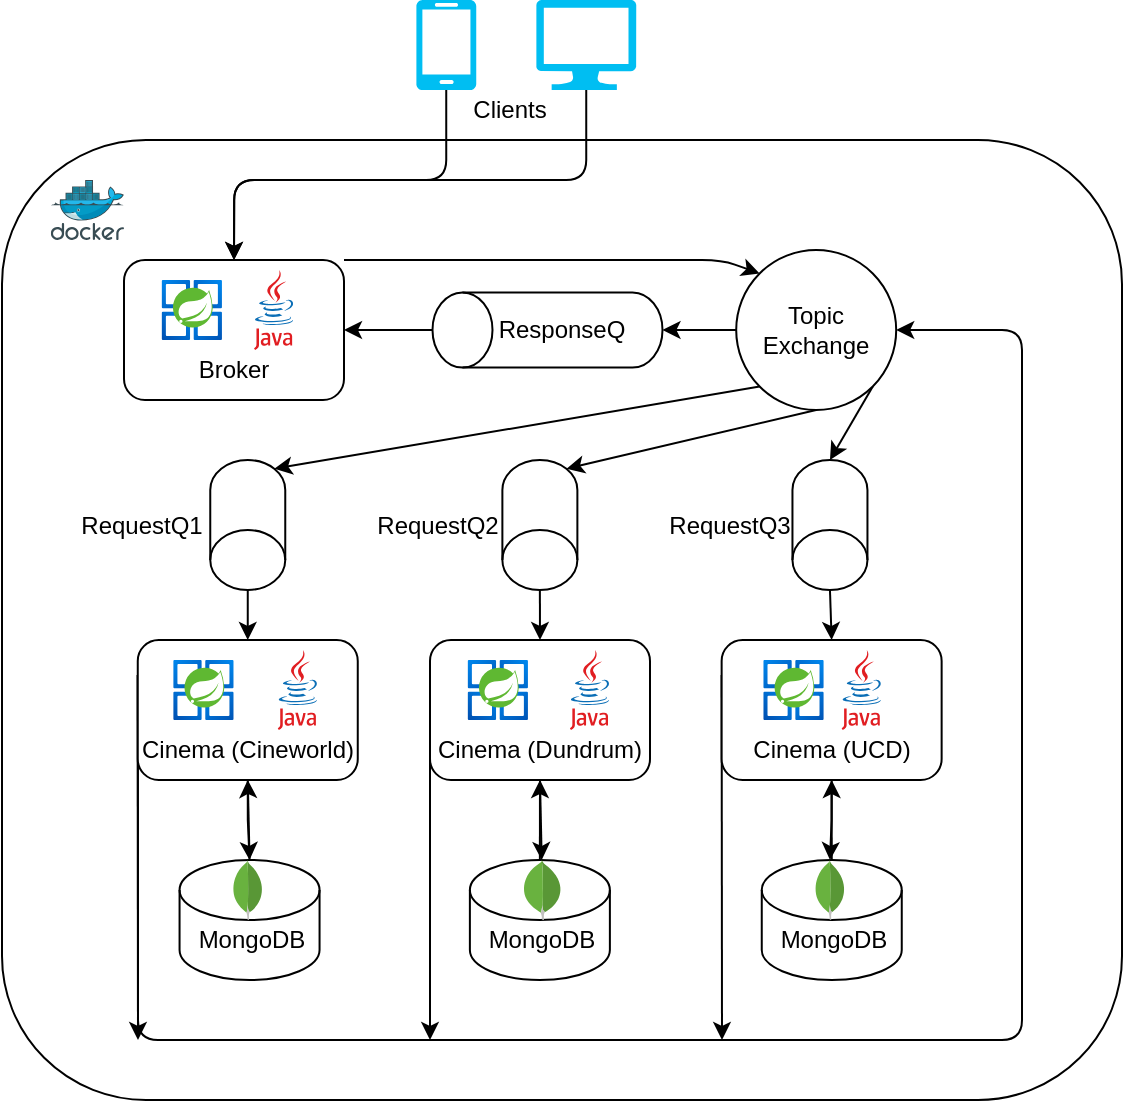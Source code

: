 <mxfile scale="3" border="0">
    <diagram id="qgYcY0n3wP_RTE-sAW_c" name="Page-1">
        <mxGraphModel dx="696" dy="527" grid="1" gridSize="10" guides="1" tooltips="1" connect="1" arrows="1" fold="1" page="1" pageScale="1" pageWidth="827" pageHeight="1169" math="0" shadow="0">
            <root>
                <mxCell id="0"/>
                <mxCell id="1" parent="0"/>
                <mxCell id="cWMBWz1hI2QJN9EcXbRC-1" value="" style="rounded=1;whiteSpace=wrap;html=1;" parent="1" vertex="1">
                    <mxGeometry x="160" y="140" width="560" height="480" as="geometry"/>
                </mxCell>
                <mxCell id="cWMBWz1hI2QJN9EcXbRC-2" value="" style="sketch=0;aspect=fixed;html=1;points=[];align=center;image;fontSize=12;image=img/lib/mscae/Docker.svg;" parent="1" vertex="1">
                    <mxGeometry x="184.41" y="160" width="36.59" height="30" as="geometry"/>
                </mxCell>
                <mxCell id="61" style="edgeStyle=none;html=1;exitX=0;exitY=0.25;exitDx=0;exitDy=0;entryX=1;entryY=0.5;entryDx=0;entryDy=0;" edge="1" parent="1" source="cWMBWz1hI2QJN9EcXbRC-3" target="44">
                    <mxGeometry relative="1" as="geometry">
                        <Array as="points">
                            <mxPoint x="228" y="590"/>
                            <mxPoint x="670" y="590"/>
                            <mxPoint x="670" y="408"/>
                            <mxPoint x="670" y="235"/>
                        </Array>
                    </mxGeometry>
                </mxCell>
                <mxCell id="69" style="edgeStyle=none;html=1;exitX=0;exitY=0.25;exitDx=0;exitDy=0;" edge="1" parent="1" source="cWMBWz1hI2QJN9EcXbRC-3">
                    <mxGeometry relative="1" as="geometry">
                        <mxPoint x="228" y="590" as="targetPoint"/>
                    </mxGeometry>
                </mxCell>
                <mxCell id="cWMBWz1hI2QJN9EcXbRC-3" value="" style="rounded=1;whiteSpace=wrap;html=1;" parent="1" vertex="1">
                    <mxGeometry x="227.88" y="390" width="110" height="70" as="geometry"/>
                </mxCell>
                <mxCell id="63" style="edgeStyle=none;html=1;exitX=0;exitY=0.25;exitDx=0;exitDy=0;" edge="1" parent="1" source="cWMBWz1hI2QJN9EcXbRC-5">
                    <mxGeometry relative="1" as="geometry">
                        <mxPoint x="374" y="590" as="targetPoint"/>
                    </mxGeometry>
                </mxCell>
                <mxCell id="cWMBWz1hI2QJN9EcXbRC-5" value="" style="rounded=1;whiteSpace=wrap;html=1;" parent="1" vertex="1">
                    <mxGeometry x="374" y="390" width="110" height="70" as="geometry"/>
                </mxCell>
                <mxCell id="64" style="edgeStyle=none;html=1;exitX=0;exitY=0.25;exitDx=0;exitDy=0;" edge="1" parent="1" source="cWMBWz1hI2QJN9EcXbRC-6">
                    <mxGeometry relative="1" as="geometry">
                        <mxPoint x="520" y="590" as="targetPoint"/>
                    </mxGeometry>
                </mxCell>
                <mxCell id="cWMBWz1hI2QJN9EcXbRC-6" value="" style="rounded=1;whiteSpace=wrap;html=1;" parent="1" vertex="1">
                    <mxGeometry x="519.82" y="390" width="110" height="70" as="geometry"/>
                </mxCell>
                <mxCell id="60" style="edgeStyle=none;html=1;exitX=1;exitY=0;exitDx=0;exitDy=0;entryX=0;entryY=0;entryDx=0;entryDy=0;" edge="1" parent="1" source="cWMBWz1hI2QJN9EcXbRC-7" target="44">
                    <mxGeometry relative="1" as="geometry">
                        <Array as="points">
                            <mxPoint x="520" y="200"/>
                        </Array>
                    </mxGeometry>
                </mxCell>
                <mxCell id="cWMBWz1hI2QJN9EcXbRC-7" value="" style="rounded=1;whiteSpace=wrap;html=1;" parent="1" vertex="1">
                    <mxGeometry x="221" y="200" width="110" height="70" as="geometry"/>
                </mxCell>
                <mxCell id="33" style="edgeStyle=none;html=1;exitX=0.5;exitY=1;exitDx=0;exitDy=0;exitPerimeter=0;entryX=0.5;entryY=0;entryDx=0;entryDy=0;" parent="1" source="cWMBWz1hI2QJN9EcXbRC-9" target="cWMBWz1hI2QJN9EcXbRC-7" edge="1">
                    <mxGeometry relative="1" as="geometry">
                        <Array as="points">
                            <mxPoint x="382.12" y="160"/>
                            <mxPoint x="276.12" y="160"/>
                        </Array>
                    </mxGeometry>
                </mxCell>
                <mxCell id="cWMBWz1hI2QJN9EcXbRC-9" value="" style="verticalLabelPosition=bottom;html=1;verticalAlign=top;align=center;strokeColor=none;fillColor=#00BEF2;shape=mxgraph.azure.mobile;pointerEvents=1;" parent="1" vertex="1">
                    <mxGeometry x="367.12" y="70" width="30" height="45" as="geometry"/>
                </mxCell>
                <mxCell id="34" style="edgeStyle=none;html=1;exitX=0.5;exitY=1;exitDx=0;exitDy=0;exitPerimeter=0;entryX=0.5;entryY=0;entryDx=0;entryDy=0;" parent="1" source="cWMBWz1hI2QJN9EcXbRC-10" target="cWMBWz1hI2QJN9EcXbRC-7" edge="1">
                    <mxGeometry relative="1" as="geometry">
                        <Array as="points">
                            <mxPoint x="452.12" y="160"/>
                            <mxPoint x="363.12" y="160"/>
                            <mxPoint x="276.12" y="160"/>
                        </Array>
                    </mxGeometry>
                </mxCell>
                <mxCell id="cWMBWz1hI2QJN9EcXbRC-10" value="" style="verticalLabelPosition=bottom;html=1;verticalAlign=top;align=center;strokeColor=none;fillColor=#00BEF2;shape=mxgraph.azure.computer;pointerEvents=1;" parent="1" vertex="1">
                    <mxGeometry x="427.12" y="70" width="50" height="45" as="geometry"/>
                </mxCell>
                <mxCell id="cWMBWz1hI2QJN9EcXbRC-11" value="Clients" style="text;html=1;strokeColor=none;fillColor=none;align=center;verticalAlign=middle;whiteSpace=wrap;rounded=0;" parent="1" vertex="1">
                    <mxGeometry x="383.94" y="110" width="60" height="30" as="geometry"/>
                </mxCell>
                <mxCell id="cWMBWz1hI2QJN9EcXbRC-14" value="" style="aspect=fixed;html=1;points=[];align=center;image;fontSize=12;image=img/lib/azure2/compute/Azure_Spring_Cloud.svg;" parent="1" vertex="1">
                    <mxGeometry x="239" y="210" width="31.88" height="30" as="geometry"/>
                </mxCell>
                <mxCell id="cWMBWz1hI2QJN9EcXbRC-15" value="Broker" style="text;html=1;strokeColor=none;fillColor=none;align=center;verticalAlign=middle;whiteSpace=wrap;rounded=0;" parent="1" vertex="1">
                    <mxGeometry x="231" y="240" width="90" height="30" as="geometry"/>
                </mxCell>
                <mxCell id="cWMBWz1hI2QJN9EcXbRC-16" value="" style="aspect=fixed;html=1;points=[];align=center;image;fontSize=12;image=img/lib/azure2/compute/Azure_Spring_Cloud.svg;" parent="1" vertex="1">
                    <mxGeometry x="244.78" y="400" width="31.88" height="30" as="geometry"/>
                </mxCell>
                <mxCell id="cWMBWz1hI2QJN9EcXbRC-17" value="" style="aspect=fixed;html=1;points=[];align=center;image;fontSize=12;image=img/lib/azure2/compute/Azure_Spring_Cloud.svg;" parent="1" vertex="1">
                    <mxGeometry x="392" y="400" width="31.88" height="30" as="geometry"/>
                </mxCell>
                <mxCell id="cWMBWz1hI2QJN9EcXbRC-19" value="" style="aspect=fixed;html=1;points=[];align=center;image;fontSize=12;image=img/lib/azure2/compute/Azure_Spring_Cloud.svg;" parent="1" vertex="1">
                    <mxGeometry x="539.82" y="400" width="31.88" height="30" as="geometry"/>
                </mxCell>
                <mxCell id="9qFrks6LTLOdzD0h3Oyn-13" style="edgeStyle=orthogonalEdgeStyle;rounded=0;orthogonalLoop=1;jettySize=auto;html=1;exitX=0.5;exitY=1;exitDx=0;exitDy=0;entryX=0.5;entryY=0;entryDx=0;entryDy=0;entryPerimeter=0;" parent="1" source="cWMBWz1hI2QJN9EcXbRC-29" target="9qFrks6LTLOdzD0h3Oyn-11" edge="1">
                    <mxGeometry relative="1" as="geometry"/>
                </mxCell>
                <mxCell id="cWMBWz1hI2QJN9EcXbRC-29" value="Cinema (Cineworld)" style="text;html=1;strokeColor=none;fillColor=none;align=center;verticalAlign=middle;whiteSpace=wrap;rounded=0;" parent="1" vertex="1">
                    <mxGeometry x="217.88" y="430" width="130" height="30" as="geometry"/>
                </mxCell>
                <mxCell id="43" style="edgeStyle=none;html=1;exitX=0.5;exitY=1;exitDx=0;exitDy=0;" parent="1" source="cWMBWz1hI2QJN9EcXbRC-32" target="9qFrks6LTLOdzD0h3Oyn-31" edge="1">
                    <mxGeometry relative="1" as="geometry"/>
                </mxCell>
                <mxCell id="cWMBWz1hI2QJN9EcXbRC-32" value="Cinema (Dundrum)" style="text;html=1;strokeColor=none;fillColor=none;align=center;verticalAlign=middle;whiteSpace=wrap;rounded=0;" parent="1" vertex="1">
                    <mxGeometry x="364" y="430" width="130" height="30" as="geometry"/>
                </mxCell>
                <mxCell id="9qFrks6LTLOdzD0h3Oyn-36" style="edgeStyle=orthogonalEdgeStyle;rounded=0;orthogonalLoop=1;jettySize=auto;html=1;exitX=0.5;exitY=1;exitDx=0;exitDy=0;" parent="1" source="cWMBWz1hI2QJN9EcXbRC-33" target="9qFrks6LTLOdzD0h3Oyn-35" edge="1">
                    <mxGeometry relative="1" as="geometry"/>
                </mxCell>
                <mxCell id="cWMBWz1hI2QJN9EcXbRC-33" value="Cinema (UCD)" style="text;html=1;strokeColor=none;fillColor=none;align=center;verticalAlign=middle;whiteSpace=wrap;rounded=0;" parent="1" vertex="1">
                    <mxGeometry x="509.82" y="430" width="130" height="30" as="geometry"/>
                </mxCell>
                <mxCell id="cWMBWz1hI2QJN9EcXbRC-34" value="" style="dashed=0;outlineConnect=0;html=1;align=center;labelPosition=center;verticalLabelPosition=bottom;verticalAlign=top;shape=mxgraph.weblogos.java" parent="1" vertex="1">
                    <mxGeometry x="297.88" y="395" width="20" height="40" as="geometry"/>
                </mxCell>
                <mxCell id="cWMBWz1hI2QJN9EcXbRC-35" value="" style="dashed=0;outlineConnect=0;html=1;align=center;labelPosition=center;verticalLabelPosition=bottom;verticalAlign=top;shape=mxgraph.weblogos.java" parent="1" vertex="1">
                    <mxGeometry x="443.94" y="395" width="20" height="40" as="geometry"/>
                </mxCell>
                <mxCell id="cWMBWz1hI2QJN9EcXbRC-36" value="" style="dashed=0;outlineConnect=0;html=1;align=center;labelPosition=center;verticalLabelPosition=bottom;verticalAlign=top;shape=mxgraph.weblogos.java" parent="1" vertex="1">
                    <mxGeometry x="579.82" y="395" width="20" height="40" as="geometry"/>
                </mxCell>
                <mxCell id="cWMBWz1hI2QJN9EcXbRC-40" value="" style="dashed=0;outlineConnect=0;html=1;align=center;labelPosition=center;verticalLabelPosition=bottom;verticalAlign=top;shape=mxgraph.weblogos.java" parent="1" vertex="1">
                    <mxGeometry x="286" y="205" width="20" height="40" as="geometry"/>
                </mxCell>
                <mxCell id="2" style="edgeStyle=none;html=1;exitX=0.5;exitY=0;exitDx=0;exitDy=0;exitPerimeter=0;entryX=0.5;entryY=1;entryDx=0;entryDy=0;" parent="1" source="9qFrks6LTLOdzD0h3Oyn-11" target="cWMBWz1hI2QJN9EcXbRC-29" edge="1">
                    <mxGeometry relative="1" as="geometry"/>
                </mxCell>
                <mxCell id="9qFrks6LTLOdzD0h3Oyn-11" value="" style="shape=cylinder3;whiteSpace=wrap;html=1;boundedLbl=1;backgroundOutline=1;size=15;" parent="1" vertex="1">
                    <mxGeometry x="248.78" y="500" width="70" height="60" as="geometry"/>
                </mxCell>
                <mxCell id="9qFrks6LTLOdzD0h3Oyn-8" value="MongoDB" style="text;html=1;strokeColor=none;fillColor=none;align=center;verticalAlign=middle;whiteSpace=wrap;rounded=0;" parent="1" vertex="1">
                    <mxGeometry x="253.88" y="535" width="62.12" height="10" as="geometry"/>
                </mxCell>
                <mxCell id="9qFrks6LTLOdzD0h3Oyn-10" value="" style="dashed=0;outlineConnect=0;html=1;align=center;labelPosition=center;verticalLabelPosition=bottom;verticalAlign=top;shape=mxgraph.weblogos.mongodb" parent="1" vertex="1">
                    <mxGeometry x="275.2" y="500" width="15.36" height="30" as="geometry"/>
                </mxCell>
                <mxCell id="42" style="edgeStyle=none;html=1;exitX=0.5;exitY=0;exitDx=0;exitDy=0;exitPerimeter=0;entryX=0.5;entryY=1;entryDx=0;entryDy=0;" parent="1" source="9qFrks6LTLOdzD0h3Oyn-29" target="cWMBWz1hI2QJN9EcXbRC-32" edge="1">
                    <mxGeometry relative="1" as="geometry"/>
                </mxCell>
                <mxCell id="9qFrks6LTLOdzD0h3Oyn-29" value="" style="shape=cylinder3;whiteSpace=wrap;html=1;boundedLbl=1;backgroundOutline=1;size=15;" parent="1" vertex="1">
                    <mxGeometry x="393.94" y="500" width="70" height="60" as="geometry"/>
                </mxCell>
                <mxCell id="9qFrks6LTLOdzD0h3Oyn-30" value="MongoDB" style="text;html=1;strokeColor=none;fillColor=none;align=center;verticalAlign=middle;whiteSpace=wrap;rounded=0;" parent="1" vertex="1">
                    <mxGeometry x="399.04" y="535" width="62.12" height="10" as="geometry"/>
                </mxCell>
                <mxCell id="9qFrks6LTLOdzD0h3Oyn-31" value="" style="dashed=0;outlineConnect=0;html=1;align=center;labelPosition=center;verticalLabelPosition=bottom;verticalAlign=top;shape=mxgraph.weblogos.mongodb" parent="1" vertex="1">
                    <mxGeometry x="420.36" y="500" width="19.64" height="30" as="geometry"/>
                </mxCell>
                <mxCell id="4" style="edgeStyle=none;html=1;exitX=0.5;exitY=0;exitDx=0;exitDy=0;exitPerimeter=0;entryX=0.5;entryY=1;entryDx=0;entryDy=0;" parent="1" source="9qFrks6LTLOdzD0h3Oyn-33" target="cWMBWz1hI2QJN9EcXbRC-33" edge="1">
                    <mxGeometry relative="1" as="geometry"/>
                </mxCell>
                <mxCell id="9qFrks6LTLOdzD0h3Oyn-33" value="" style="shape=cylinder3;whiteSpace=wrap;html=1;boundedLbl=1;backgroundOutline=1;size=15;" parent="1" vertex="1">
                    <mxGeometry x="539.88" y="500" width="70" height="60" as="geometry"/>
                </mxCell>
                <mxCell id="9qFrks6LTLOdzD0h3Oyn-34" value="MongoDB" style="text;html=1;strokeColor=none;fillColor=none;align=center;verticalAlign=middle;whiteSpace=wrap;rounded=0;" parent="1" vertex="1">
                    <mxGeometry x="544.98" y="535" width="62.12" height="10" as="geometry"/>
                </mxCell>
                <mxCell id="9qFrks6LTLOdzD0h3Oyn-35" value="" style="dashed=0;outlineConnect=0;html=1;align=center;labelPosition=center;verticalLabelPosition=bottom;verticalAlign=top;shape=mxgraph.weblogos.mongodb" parent="1" vertex="1">
                    <mxGeometry x="566.3" y="500" width="15.36" height="30" as="geometry"/>
                </mxCell>
                <mxCell id="53" style="edgeStyle=none;html=1;exitX=0;exitY=1;exitDx=0;exitDy=0;entryX=0.145;entryY=1;entryDx=0;entryDy=-4.35;entryPerimeter=0;" edge="1" parent="1" source="44" target="46">
                    <mxGeometry relative="1" as="geometry"/>
                </mxCell>
                <mxCell id="56" style="edgeStyle=none;html=1;exitX=1;exitY=1;exitDx=0;exitDy=0;entryX=0.5;entryY=1;entryDx=0;entryDy=0;entryPerimeter=0;" edge="1" parent="1" source="44" target="49">
                    <mxGeometry relative="1" as="geometry"/>
                </mxCell>
                <mxCell id="57" style="edgeStyle=none;html=1;exitX=0.5;exitY=1;exitDx=0;exitDy=0;entryX=0.145;entryY=1;entryDx=0;entryDy=-4.35;entryPerimeter=0;" edge="1" parent="1" source="44" target="48">
                    <mxGeometry relative="1" as="geometry"/>
                </mxCell>
                <mxCell id="59" style="edgeStyle=none;html=1;exitX=0;exitY=0.5;exitDx=0;exitDy=0;entryX=0.5;entryY=1;entryDx=0;entryDy=0;entryPerimeter=0;" edge="1" parent="1" source="44" target="45">
                    <mxGeometry relative="1" as="geometry"/>
                </mxCell>
                <mxCell id="44" value="Topic Exchange" style="ellipse;whiteSpace=wrap;html=1;aspect=fixed;" vertex="1" parent="1">
                    <mxGeometry x="527.1" y="195" width="80" height="80" as="geometry"/>
                </mxCell>
                <mxCell id="58" style="edgeStyle=none;html=1;exitX=0.5;exitY=0;exitDx=0;exitDy=0;exitPerimeter=0;entryX=1;entryY=0.5;entryDx=0;entryDy=0;" edge="1" parent="1" source="45" target="cWMBWz1hI2QJN9EcXbRC-7">
                    <mxGeometry relative="1" as="geometry"/>
                </mxCell>
                <mxCell id="45" value="" style="shape=cylinder3;whiteSpace=wrap;html=1;boundedLbl=1;backgroundOutline=1;size=15;rotation=-90;" vertex="1" parent="1">
                    <mxGeometry x="414" y="177.5" width="37.5" height="115" as="geometry"/>
                </mxCell>
                <mxCell id="50" style="edgeStyle=none;html=1;exitX=0.5;exitY=0;exitDx=0;exitDy=0;exitPerimeter=0;entryX=0.5;entryY=0;entryDx=0;entryDy=0;" edge="1" parent="1" source="46" target="cWMBWz1hI2QJN9EcXbRC-3">
                    <mxGeometry relative="1" as="geometry"/>
                </mxCell>
                <mxCell id="46" value="" style="shape=cylinder3;whiteSpace=wrap;html=1;boundedLbl=1;backgroundOutline=1;size=15;rotation=-180;" vertex="1" parent="1">
                    <mxGeometry x="264.13" y="300" width="37.5" height="65" as="geometry"/>
                </mxCell>
                <mxCell id="51" style="edgeStyle=none;html=1;exitX=0.5;exitY=0;exitDx=0;exitDy=0;exitPerimeter=0;entryX=0.5;entryY=0;entryDx=0;entryDy=0;" edge="1" parent="1" source="48" target="cWMBWz1hI2QJN9EcXbRC-5">
                    <mxGeometry relative="1" as="geometry"/>
                </mxCell>
                <mxCell id="48" value="" style="shape=cylinder3;whiteSpace=wrap;html=1;boundedLbl=1;backgroundOutline=1;size=15;rotation=-180;" vertex="1" parent="1">
                    <mxGeometry x="410.19" y="300" width="37.5" height="65" as="geometry"/>
                </mxCell>
                <mxCell id="52" style="edgeStyle=none;html=1;exitX=0.5;exitY=0;exitDx=0;exitDy=0;exitPerimeter=0;entryX=0.5;entryY=0;entryDx=0;entryDy=0;" edge="1" parent="1" source="49" target="cWMBWz1hI2QJN9EcXbRC-6">
                    <mxGeometry relative="1" as="geometry"/>
                </mxCell>
                <mxCell id="49" value="" style="shape=cylinder3;whiteSpace=wrap;html=1;boundedLbl=1;backgroundOutline=1;size=15;rotation=-180;" vertex="1" parent="1">
                    <mxGeometry x="555.23" y="300" width="37.5" height="65" as="geometry"/>
                </mxCell>
                <mxCell id="65" value="ResponseQ" style="text;html=1;strokeColor=none;fillColor=none;align=center;verticalAlign=middle;whiteSpace=wrap;rounded=0;" vertex="1" parent="1">
                    <mxGeometry x="410" y="220" width="60" height="30" as="geometry"/>
                </mxCell>
                <mxCell id="66" value="RequestQ1" style="text;html=1;strokeColor=none;fillColor=none;align=center;verticalAlign=middle;whiteSpace=wrap;rounded=0;" vertex="1" parent="1">
                    <mxGeometry x="200" y="317.5" width="60" height="30" as="geometry"/>
                </mxCell>
                <mxCell id="67" value="RequestQ2" style="text;html=1;strokeColor=none;fillColor=none;align=center;verticalAlign=middle;whiteSpace=wrap;rounded=0;" vertex="1" parent="1">
                    <mxGeometry x="347.88" y="317.5" width="60" height="30" as="geometry"/>
                </mxCell>
                <mxCell id="68" value="RequestQ3" style="text;html=1;strokeColor=none;fillColor=none;align=center;verticalAlign=middle;whiteSpace=wrap;rounded=0;" vertex="1" parent="1">
                    <mxGeometry x="494" y="317.5" width="60" height="30" as="geometry"/>
                </mxCell>
            </root>
        </mxGraphModel>
    </diagram>
</mxfile>